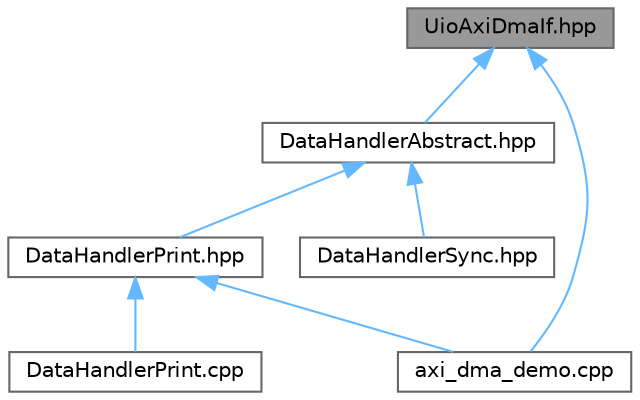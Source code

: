 digraph "UioAxiDmaIf.hpp"
{
 // INTERACTIVE_SVG=YES
 // LATEX_PDF_SIZE
  bgcolor="transparent";
  edge [fontname=Helvetica,fontsize=10,labelfontname=Helvetica,labelfontsize=10];
  node [fontname=Helvetica,fontsize=10,shape=box,height=0.2,width=0.4];
  Node1 [label="UioAxiDmaIf.hpp",height=0.2,width=0.4,color="gray40", fillcolor="grey60", style="filled", fontcolor="black",tooltip=" "];
  Node1 -> Node2 [dir="back",color="steelblue1",style="solid"];
  Node2 [label="DataHandlerAbstract.hpp",height=0.2,width=0.4,color="grey40", fillcolor="white", style="filled",URL="$_data_handler_abstract_8hpp.html",tooltip=" "];
  Node2 -> Node3 [dir="back",color="steelblue1",style="solid"];
  Node3 [label="DataHandlerPrint.hpp",height=0.2,width=0.4,color="grey40", fillcolor="white", style="filled",URL="$_data_handler_print_8hpp.html",tooltip=" "];
  Node3 -> Node4 [dir="back",color="steelblue1",style="solid"];
  Node4 [label="DataHandlerPrint.cpp",height=0.2,width=0.4,color="grey40", fillcolor="white", style="filled",URL="$_data_handler_print_8cpp.html",tooltip=" "];
  Node3 -> Node5 [dir="back",color="steelblue1",style="solid"];
  Node5 [label="axi_dma_demo.cpp",height=0.2,width=0.4,color="grey40", fillcolor="white", style="filled",URL="$axi__dma__demo_8cpp.html",tooltip=" "];
  Node2 -> Node6 [dir="back",color="steelblue1",style="solid"];
  Node6 [label="DataHandlerSync.hpp",height=0.2,width=0.4,color="grey40", fillcolor="white", style="filled",URL="$_data_handler_sync_8hpp.html",tooltip=" "];
  Node1 -> Node5 [dir="back",color="steelblue1",style="solid"];
}
